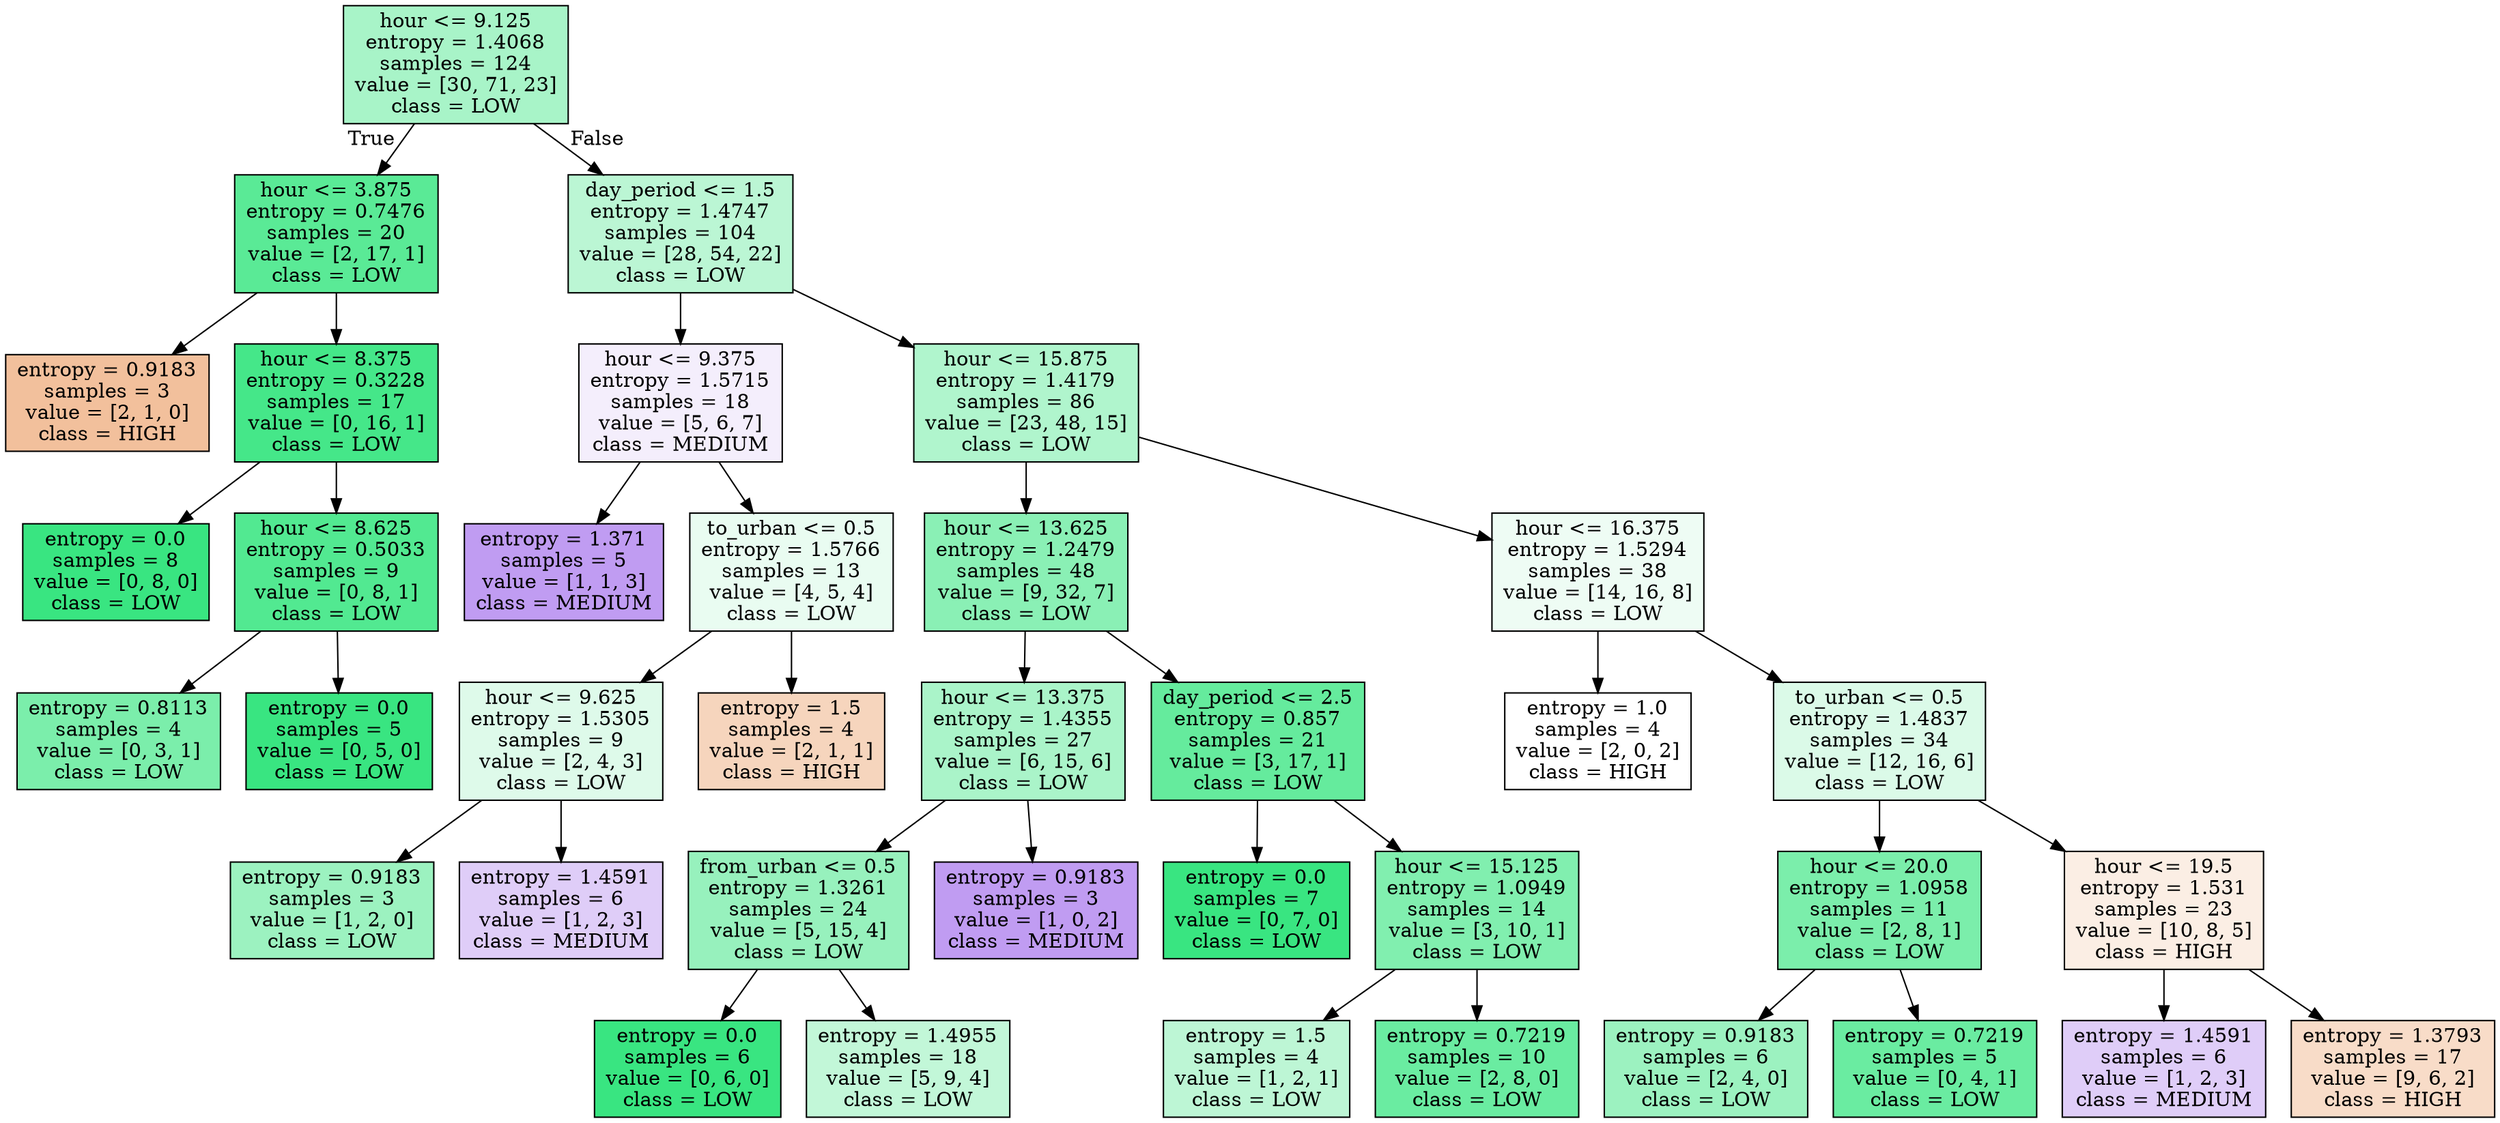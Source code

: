digraph Tree {
node [shape=box, style="filled", color="black"] ;
0 [label="hour <= 9.125\nentropy = 1.4068\nsamples = 124\nvalue = [30, 71, 23]\nclass = LOW", fillcolor="#39e5816f"] ;
1 [label="hour <= 3.875\nentropy = 0.7476\nsamples = 20\nvalue = [2, 17, 1]\nclass = LOW", fillcolor="#39e581d4"] ;
0 -> 1 [labeldistance=2.5, labelangle=45, headlabel="True"] ;
2 [label="entropy = 0.9183\nsamples = 3\nvalue = [2, 1, 0]\nclass = HIGH", fillcolor="#e581397f"] ;
1 -> 2 ;
3 [label="hour <= 8.375\nentropy = 0.3228\nsamples = 17\nvalue = [0, 16, 1]\nclass = LOW", fillcolor="#39e581ef"] ;
1 -> 3 ;
4 [label="entropy = 0.0\nsamples = 8\nvalue = [0, 8, 0]\nclass = LOW", fillcolor="#39e581ff"] ;
3 -> 4 ;
5 [label="hour <= 8.625\nentropy = 0.5033\nsamples = 9\nvalue = [0, 8, 1]\nclass = LOW", fillcolor="#39e581df"] ;
3 -> 5 ;
6 [label="entropy = 0.8113\nsamples = 4\nvalue = [0, 3, 1]\nclass = LOW", fillcolor="#39e581aa"] ;
5 -> 6 ;
7 [label="entropy = 0.0\nsamples = 5\nvalue = [0, 5, 0]\nclass = LOW", fillcolor="#39e581ff"] ;
5 -> 7 ;
8 [label="day_period <= 1.5\nentropy = 1.4747\nsamples = 104\nvalue = [28, 54, 22]\nclass = LOW", fillcolor="#39e58157"] ;
0 -> 8 [labeldistance=2.5, labelangle=-45, headlabel="False"] ;
9 [label="hour <= 9.375\nentropy = 1.5715\nsamples = 18\nvalue = [5, 6, 7]\nclass = MEDIUM", fillcolor="#8139e515"] ;
8 -> 9 ;
10 [label="entropy = 1.371\nsamples = 5\nvalue = [1, 1, 3]\nclass = MEDIUM", fillcolor="#8139e57f"] ;
9 -> 10 ;
11 [label="to_urban <= 0.5\nentropy = 1.5766\nsamples = 13\nvalue = [4, 5, 4]\nclass = LOW", fillcolor="#39e5811c"] ;
9 -> 11 ;
12 [label="hour <= 9.625\nentropy = 1.5305\nsamples = 9\nvalue = [2, 4, 3]\nclass = LOW", fillcolor="#39e5812a"] ;
11 -> 12 ;
13 [label="entropy = 0.9183\nsamples = 3\nvalue = [1, 2, 0]\nclass = LOW", fillcolor="#39e5817f"] ;
12 -> 13 ;
14 [label="entropy = 1.4591\nsamples = 6\nvalue = [1, 2, 3]\nclass = MEDIUM", fillcolor="#8139e540"] ;
12 -> 14 ;
15 [label="entropy = 1.5\nsamples = 4\nvalue = [2, 1, 1]\nclass = HIGH", fillcolor="#e5813955"] ;
11 -> 15 ;
16 [label="hour <= 15.875\nentropy = 1.4179\nsamples = 86\nvalue = [23, 48, 15]\nclass = LOW", fillcolor="#39e58165"] ;
8 -> 16 ;
17 [label="hour <= 13.625\nentropy = 1.2479\nsamples = 48\nvalue = [9, 32, 7]\nclass = LOW", fillcolor="#39e58196"] ;
16 -> 17 ;
18 [label="hour <= 13.375\nentropy = 1.4355\nsamples = 27\nvalue = [6, 15, 6]\nclass = LOW", fillcolor="#39e5816d"] ;
17 -> 18 ;
19 [label="from_urban <= 0.5\nentropy = 1.3261\nsamples = 24\nvalue = [5, 15, 4]\nclass = LOW", fillcolor="#39e58186"] ;
18 -> 19 ;
20 [label="entropy = 0.0\nsamples = 6\nvalue = [0, 6, 0]\nclass = LOW", fillcolor="#39e581ff"] ;
19 -> 20 ;
21 [label="entropy = 1.4955\nsamples = 18\nvalue = [5, 9, 4]\nclass = LOW", fillcolor="#39e5814e"] ;
19 -> 21 ;
22 [label="entropy = 0.9183\nsamples = 3\nvalue = [1, 0, 2]\nclass = MEDIUM", fillcolor="#8139e57f"] ;
18 -> 22 ;
23 [label="day_period <= 2.5\nentropy = 0.857\nsamples = 21\nvalue = [3, 17, 1]\nclass = LOW", fillcolor="#39e581c6"] ;
17 -> 23 ;
24 [label="entropy = 0.0\nsamples = 7\nvalue = [0, 7, 0]\nclass = LOW", fillcolor="#39e581ff"] ;
23 -> 24 ;
25 [label="hour <= 15.125\nentropy = 1.0949\nsamples = 14\nvalue = [3, 10, 1]\nclass = LOW", fillcolor="#39e581a2"] ;
23 -> 25 ;
26 [label="entropy = 1.5\nsamples = 4\nvalue = [1, 2, 1]\nclass = LOW", fillcolor="#39e58155"] ;
25 -> 26 ;
27 [label="entropy = 0.7219\nsamples = 10\nvalue = [2, 8, 0]\nclass = LOW", fillcolor="#39e581bf"] ;
25 -> 27 ;
28 [label="hour <= 16.375\nentropy = 1.5294\nsamples = 38\nvalue = [14, 16, 8]\nclass = LOW", fillcolor="#39e58115"] ;
16 -> 28 ;
29 [label="entropy = 1.0\nsamples = 4\nvalue = [2, 0, 2]\nclass = HIGH", fillcolor="#e5813900"] ;
28 -> 29 ;
30 [label="to_urban <= 0.5\nentropy = 1.4837\nsamples = 34\nvalue = [12, 16, 6]\nclass = LOW", fillcolor="#39e5812e"] ;
28 -> 30 ;
31 [label="hour <= 20.0\nentropy = 1.0958\nsamples = 11\nvalue = [2, 8, 1]\nclass = LOW", fillcolor="#39e581aa"] ;
30 -> 31 ;
32 [label="entropy = 0.9183\nsamples = 6\nvalue = [2, 4, 0]\nclass = LOW", fillcolor="#39e5817f"] ;
31 -> 32 ;
33 [label="entropy = 0.7219\nsamples = 5\nvalue = [0, 4, 1]\nclass = LOW", fillcolor="#39e581bf"] ;
31 -> 33 ;
34 [label="hour <= 19.5\nentropy = 1.531\nsamples = 23\nvalue = [10, 8, 5]\nclass = HIGH", fillcolor="#e5813922"] ;
30 -> 34 ;
35 [label="entropy = 1.4591\nsamples = 6\nvalue = [1, 2, 3]\nclass = MEDIUM", fillcolor="#8139e540"] ;
34 -> 35 ;
36 [label="entropy = 1.3793\nsamples = 17\nvalue = [9, 6, 2]\nclass = HIGH", fillcolor="#e5813946"] ;
34 -> 36 ;
}